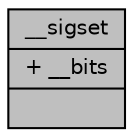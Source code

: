 digraph "__sigset"
{
 // LATEX_PDF_SIZE
  edge [fontname="Helvetica",fontsize="10",labelfontname="Helvetica",labelfontsize="10"];
  node [fontname="Helvetica",fontsize="10",shape=record];
  Node1 [label="{__sigset\n|+ __bits\l|}",height=0.2,width=0.4,color="black", fillcolor="grey75", style="filled", fontcolor="black",tooltip=" "];
}
